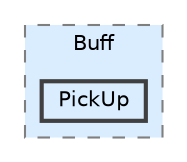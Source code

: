 digraph "Q:/IdleWave/Projet/Assets/Scripts/RogueGenesia/Survival/Buff/PickUp"
{
 // LATEX_PDF_SIZE
  bgcolor="transparent";
  edge [fontname=Helvetica,fontsize=10,labelfontname=Helvetica,labelfontsize=10];
  node [fontname=Helvetica,fontsize=10,shape=box,height=0.2,width=0.4];
  compound=true
  subgraph clusterdir_fd73079aba80a91e057034f675db5c1f {
    graph [ bgcolor="#daedff", pencolor="grey50", label="Buff", fontname=Helvetica,fontsize=10 style="filled,dashed", URL="dir_fd73079aba80a91e057034f675db5c1f.html",tooltip=""]
  dir_10eae6b4f65a0f58c86d019fdf49ef11 [label="PickUp", fillcolor="#daedff", color="grey25", style="filled,bold", URL="dir_10eae6b4f65a0f58c86d019fdf49ef11.html",tooltip=""];
  }
}

